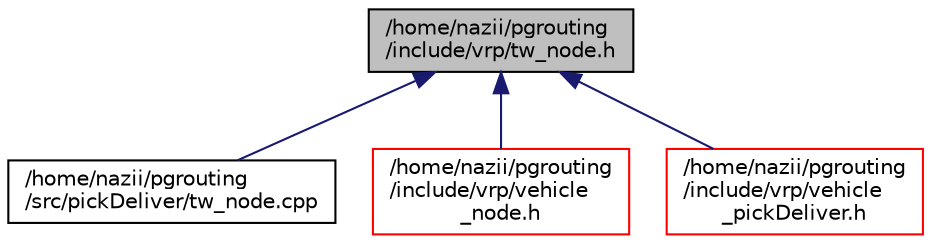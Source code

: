 digraph "/home/nazii/pgrouting/include/vrp/tw_node.h"
{
  edge [fontname="Helvetica",fontsize="10",labelfontname="Helvetica",labelfontsize="10"];
  node [fontname="Helvetica",fontsize="10",shape=record];
  Node21 [label="/home/nazii/pgrouting\l/include/vrp/tw_node.h",height=0.2,width=0.4,color="black", fillcolor="grey75", style="filled", fontcolor="black"];
  Node21 -> Node22 [dir="back",color="midnightblue",fontsize="10",style="solid",fontname="Helvetica"];
  Node22 [label="/home/nazii/pgrouting\l/src/pickDeliver/tw_node.cpp",height=0.2,width=0.4,color="black", fillcolor="white", style="filled",URL="$tw__node_8cpp.html"];
  Node21 -> Node23 [dir="back",color="midnightblue",fontsize="10",style="solid",fontname="Helvetica"];
  Node23 [label="/home/nazii/pgrouting\l/include/vrp/vehicle\l_node.h",height=0.2,width=0.4,color="red", fillcolor="white", style="filled",URL="$vehicle__node_8h.html"];
  Node21 -> Node29 [dir="back",color="midnightblue",fontsize="10",style="solid",fontname="Helvetica"];
  Node29 [label="/home/nazii/pgrouting\l/include/vrp/vehicle\l_pickDeliver.h",height=0.2,width=0.4,color="red", fillcolor="white", style="filled",URL="$vehicle__pickDeliver_8h.html"];
}
